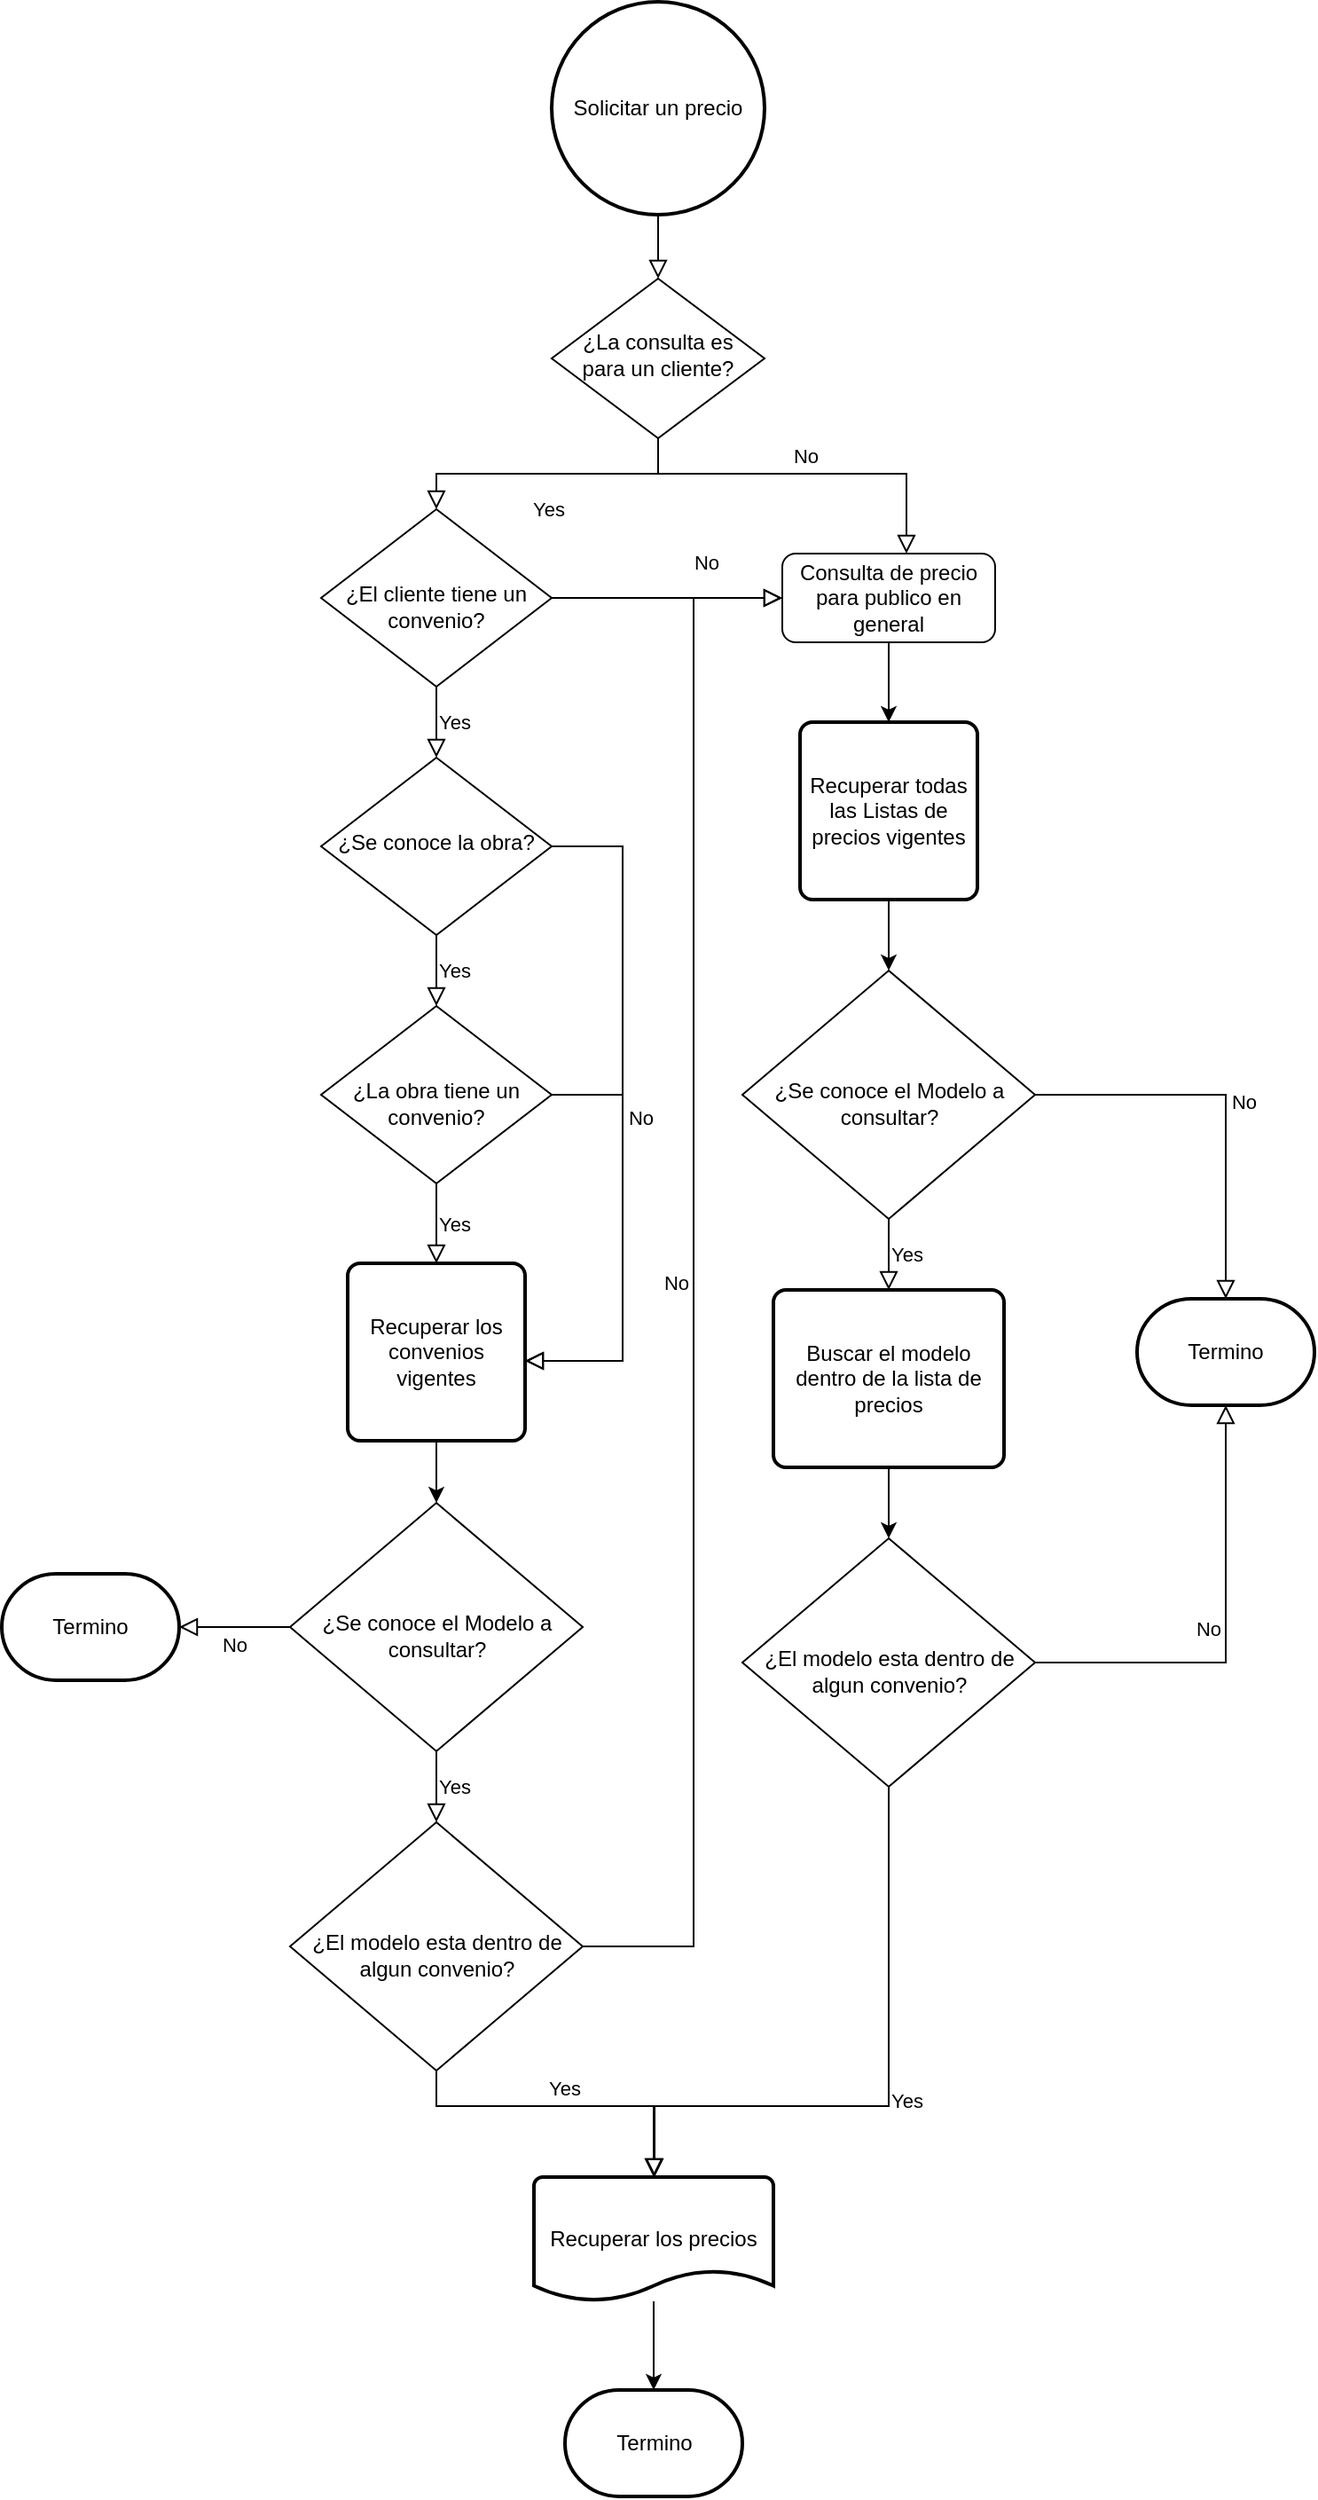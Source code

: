 <mxfile version="17.1.3" type="github" pages="2">
  <diagram id="C5RBs43oDa-KdzZeNtuy" name="Flujo de solicitud de precio">
    <mxGraphModel dx="1944" dy="740" grid="1" gridSize="10" guides="1" tooltips="1" connect="1" arrows="1" fold="1" page="1" pageScale="1" pageWidth="827" pageHeight="1169" math="0" shadow="0">
      <root>
        <mxCell id="WIyWlLk6GJQsqaUBKTNV-0" />
        <mxCell id="WIyWlLk6GJQsqaUBKTNV-1" parent="WIyWlLk6GJQsqaUBKTNV-0" />
        <mxCell id="WIyWlLk6GJQsqaUBKTNV-2" value="" style="rounded=0;html=1;jettySize=auto;orthogonalLoop=1;fontSize=11;endArrow=block;endFill=0;endSize=8;strokeWidth=1;shadow=0;labelBackgroundColor=none;edgeStyle=orthogonalEdgeStyle;exitX=0.5;exitY=1;exitDx=0;exitDy=0;exitPerimeter=0;" parent="WIyWlLk6GJQsqaUBKTNV-1" source="rDK6__GpVOAQKr3N_9s2-52" target="WIyWlLk6GJQsqaUBKTNV-6" edge="1">
          <mxGeometry relative="1" as="geometry">
            <mxPoint x="240" y="120" as="sourcePoint" />
          </mxGeometry>
        </mxCell>
        <mxCell id="WIyWlLk6GJQsqaUBKTNV-4" value="Yes" style="rounded=0;html=1;jettySize=auto;orthogonalLoop=1;fontSize=11;endArrow=block;endFill=0;endSize=8;strokeWidth=1;shadow=0;labelBackgroundColor=none;edgeStyle=orthogonalEdgeStyle;" parent="WIyWlLk6GJQsqaUBKTNV-1" source="WIyWlLk6GJQsqaUBKTNV-6" target="WIyWlLk6GJQsqaUBKTNV-10" edge="1">
          <mxGeometry y="20" relative="1" as="geometry">
            <mxPoint as="offset" />
          </mxGeometry>
        </mxCell>
        <mxCell id="WIyWlLk6GJQsqaUBKTNV-5" value="No" style="edgeStyle=orthogonalEdgeStyle;rounded=0;html=1;jettySize=auto;orthogonalLoop=1;fontSize=11;endArrow=block;endFill=0;endSize=8;strokeWidth=1;shadow=0;labelBackgroundColor=none;labelBorderColor=none;exitX=0.5;exitY=1;exitDx=0;exitDy=0;" parent="WIyWlLk6GJQsqaUBKTNV-1" source="WIyWlLk6GJQsqaUBKTNV-6" target="WIyWlLk6GJQsqaUBKTNV-7" edge="1">
          <mxGeometry y="10" relative="1" as="geometry">
            <mxPoint as="offset" />
            <mxPoint x="380" y="250" as="targetPoint" />
            <Array as="points">
              <mxPoint x="240" y="280" />
              <mxPoint x="380" y="280" />
            </Array>
          </mxGeometry>
        </mxCell>
        <mxCell id="WIyWlLk6GJQsqaUBKTNV-6" value="¿La consulta es para un cliente?" style="rhombus;whiteSpace=wrap;html=1;shadow=0;fontFamily=Helvetica;fontSize=12;align=center;strokeWidth=1;spacing=6;spacingTop=-4;" parent="WIyWlLk6GJQsqaUBKTNV-1" vertex="1">
          <mxGeometry x="180" y="170" width="120" height="90" as="geometry" />
        </mxCell>
        <mxCell id="rDK6__GpVOAQKr3N_9s2-1" value="" style="edgeStyle=orthogonalEdgeStyle;rounded=0;orthogonalLoop=1;jettySize=auto;html=1;labelBackgroundColor=none;labelBorderColor=none;" edge="1" parent="WIyWlLk6GJQsqaUBKTNV-1" source="WIyWlLk6GJQsqaUBKTNV-7" target="rDK6__GpVOAQKr3N_9s2-46">
          <mxGeometry relative="1" as="geometry">
            <mxPoint x="330" y="420" as="targetPoint" />
          </mxGeometry>
        </mxCell>
        <mxCell id="WIyWlLk6GJQsqaUBKTNV-7" value="Consulta de precio para publico en general" style="rounded=1;whiteSpace=wrap;html=1;fontSize=12;glass=0;strokeWidth=1;shadow=0;" parent="WIyWlLk6GJQsqaUBKTNV-1" vertex="1">
          <mxGeometry x="310" y="325" width="120" height="50" as="geometry" />
        </mxCell>
        <mxCell id="WIyWlLk6GJQsqaUBKTNV-8" value="No" style="rounded=0;html=1;jettySize=auto;orthogonalLoop=1;fontSize=11;endArrow=block;endFill=0;endSize=8;strokeWidth=1;shadow=0;labelBackgroundColor=none;edgeStyle=orthogonalEdgeStyle;entryX=0;entryY=0.5;entryDx=0;entryDy=0;" parent="WIyWlLk6GJQsqaUBKTNV-1" source="WIyWlLk6GJQsqaUBKTNV-10" target="WIyWlLk6GJQsqaUBKTNV-7" edge="1">
          <mxGeometry x="0.333" y="20" relative="1" as="geometry">
            <mxPoint as="offset" />
            <mxPoint x="280" y="350" as="targetPoint" />
            <Array as="points">
              <mxPoint x="300" y="350" />
              <mxPoint x="300" y="350" />
            </Array>
          </mxGeometry>
        </mxCell>
        <mxCell id="WIyWlLk6GJQsqaUBKTNV-9" value="Yes" style="edgeStyle=orthogonalEdgeStyle;rounded=0;html=1;jettySize=auto;orthogonalLoop=1;fontSize=11;endArrow=block;endFill=0;endSize=8;strokeWidth=1;shadow=0;labelBackgroundColor=none;exitX=0.5;exitY=1;exitDx=0;exitDy=0;entryX=0.5;entryY=0;entryDx=0;entryDy=0;" parent="WIyWlLk6GJQsqaUBKTNV-1" source="WIyWlLk6GJQsqaUBKTNV-10" target="rDK6__GpVOAQKr3N_9s2-4" edge="1">
          <mxGeometry y="10" relative="1" as="geometry">
            <mxPoint as="offset" />
            <mxPoint x="220.0" y="440" as="targetPoint" />
          </mxGeometry>
        </mxCell>
        <mxCell id="WIyWlLk6GJQsqaUBKTNV-10" value="&lt;br&gt;¿El cliente tiene un convenio?" style="rhombus;whiteSpace=wrap;html=1;shadow=0;fontFamily=Helvetica;fontSize=12;align=center;strokeWidth=1;spacing=6;spacingTop=-4;" parent="WIyWlLk6GJQsqaUBKTNV-1" vertex="1">
          <mxGeometry x="50" y="300" width="130" height="100" as="geometry" />
        </mxCell>
        <mxCell id="rDK6__GpVOAQKr3N_9s2-32" value="" style="edgeStyle=orthogonalEdgeStyle;rounded=0;orthogonalLoop=1;jettySize=auto;html=1;labelBackgroundColor=none;labelBorderColor=none;exitX=0.5;exitY=1;exitDx=0;exitDy=0;" edge="1" parent="WIyWlLk6GJQsqaUBKTNV-1" source="rDK6__GpVOAQKr3N_9s2-46" target="rDK6__GpVOAQKr3N_9s2-20">
          <mxGeometry relative="1" as="geometry">
            <mxPoint x="370.059" y="550" as="sourcePoint" />
          </mxGeometry>
        </mxCell>
        <mxCell id="rDK6__GpVOAQKr3N_9s2-4" value="¿Se conoce la obra?" style="rhombus;whiteSpace=wrap;html=1;shadow=0;fontFamily=Helvetica;fontSize=12;align=center;strokeWidth=1;spacing=6;spacingTop=-4;" vertex="1" parent="WIyWlLk6GJQsqaUBKTNV-1">
          <mxGeometry x="50" y="440" width="130" height="100" as="geometry" />
        </mxCell>
        <mxCell id="rDK6__GpVOAQKr3N_9s2-6" value="&lt;br&gt;¿La obra tiene un convenio?" style="rhombus;whiteSpace=wrap;html=1;shadow=0;fontFamily=Helvetica;fontSize=12;align=center;strokeWidth=1;spacing=6;spacingTop=-4;" vertex="1" parent="WIyWlLk6GJQsqaUBKTNV-1">
          <mxGeometry x="50" y="580" width="130" height="100" as="geometry" />
        </mxCell>
        <mxCell id="rDK6__GpVOAQKr3N_9s2-9" value="Yes" style="edgeStyle=orthogonalEdgeStyle;rounded=0;html=1;jettySize=auto;orthogonalLoop=1;fontSize=11;endArrow=block;endFill=0;endSize=8;strokeWidth=1;shadow=0;labelBackgroundColor=none;exitX=0.5;exitY=1;exitDx=0;exitDy=0;entryX=0.5;entryY=0;entryDx=0;entryDy=0;" edge="1" parent="WIyWlLk6GJQsqaUBKTNV-1" source="rDK6__GpVOAQKr3N_9s2-4" target="rDK6__GpVOAQKr3N_9s2-6">
          <mxGeometry y="10" relative="1" as="geometry">
            <mxPoint as="offset" />
            <mxPoint x="125.0" y="410" as="sourcePoint" />
            <mxPoint x="125.0" y="450" as="targetPoint" />
          </mxGeometry>
        </mxCell>
        <mxCell id="rDK6__GpVOAQKr3N_9s2-14" value="Yes" style="edgeStyle=orthogonalEdgeStyle;rounded=0;html=1;jettySize=auto;orthogonalLoop=1;fontSize=11;endArrow=block;endFill=0;endSize=8;strokeWidth=1;shadow=0;labelBackgroundColor=none;exitX=0.5;exitY=1;exitDx=0;exitDy=0;entryX=0.5;entryY=0;entryDx=0;entryDy=0;" edge="1" parent="WIyWlLk6GJQsqaUBKTNV-1" source="rDK6__GpVOAQKr3N_9s2-6" target="rDK6__GpVOAQKr3N_9s2-45">
          <mxGeometry y="10" relative="1" as="geometry">
            <mxPoint as="offset" />
            <mxPoint x="125.0" y="550" as="sourcePoint" />
            <mxPoint x="115" y="730.0" as="targetPoint" />
          </mxGeometry>
        </mxCell>
        <mxCell id="rDK6__GpVOAQKr3N_9s2-15" value="No" style="edgeStyle=orthogonalEdgeStyle;rounded=0;html=1;jettySize=auto;orthogonalLoop=1;fontSize=11;endArrow=block;endFill=0;endSize=8;strokeWidth=1;shadow=0;labelBackgroundColor=none;exitX=1;exitY=0.5;exitDx=0;exitDy=0;" edge="1" parent="WIyWlLk6GJQsqaUBKTNV-1" source="rDK6__GpVOAQKr3N_9s2-4" target="rDK6__GpVOAQKr3N_9s2-45">
          <mxGeometry y="10" relative="1" as="geometry">
            <mxPoint as="offset" />
            <mxPoint x="135.0" y="560" as="sourcePoint" />
            <mxPoint x="175" y="755.0" as="targetPoint" />
            <Array as="points">
              <mxPoint x="220" y="490" />
              <mxPoint x="220" y="780" />
            </Array>
          </mxGeometry>
        </mxCell>
        <mxCell id="rDK6__GpVOAQKr3N_9s2-16" value="" style="edgeStyle=orthogonalEdgeStyle;rounded=0;html=1;jettySize=auto;orthogonalLoop=1;fontSize=11;endArrow=block;endFill=0;endSize=8;strokeWidth=1;shadow=0;labelBackgroundColor=none;exitX=1;exitY=0.5;exitDx=0;exitDy=0;" edge="1" parent="WIyWlLk6GJQsqaUBKTNV-1" source="rDK6__GpVOAQKr3N_9s2-6" target="rDK6__GpVOAQKr3N_9s2-45">
          <mxGeometry y="10" relative="1" as="geometry">
            <mxPoint as="offset" />
            <mxPoint x="145.0" y="570" as="sourcePoint" />
            <mxPoint x="175" y="755.0" as="targetPoint" />
            <Array as="points">
              <mxPoint x="220" y="630" />
              <mxPoint x="220" y="780" />
            </Array>
          </mxGeometry>
        </mxCell>
        <mxCell id="rDK6__GpVOAQKr3N_9s2-36" value="" style="edgeStyle=orthogonalEdgeStyle;rounded=0;orthogonalLoop=1;jettySize=auto;html=1;labelBackgroundColor=none;labelBorderColor=none;" edge="1" parent="WIyWlLk6GJQsqaUBKTNV-1" source="rDK6__GpVOAQKr3N_9s2-45" target="rDK6__GpVOAQKr3N_9s2-33">
          <mxGeometry relative="1" as="geometry">
            <mxPoint x="115" y="860.0" as="sourcePoint" />
          </mxGeometry>
        </mxCell>
        <mxCell id="rDK6__GpVOAQKr3N_9s2-20" value="&lt;br&gt;¿Se conoce el Modelo a consultar?" style="rhombus;whiteSpace=wrap;html=1;shadow=0;fontFamily=Helvetica;fontSize=12;align=center;strokeWidth=1;spacing=6;spacingTop=-4;" vertex="1" parent="WIyWlLk6GJQsqaUBKTNV-1">
          <mxGeometry x="287.5" y="560" width="165" height="140" as="geometry" />
        </mxCell>
        <mxCell id="rDK6__GpVOAQKr3N_9s2-22" value="Yes" style="edgeStyle=orthogonalEdgeStyle;rounded=0;html=1;jettySize=auto;orthogonalLoop=1;fontSize=11;endArrow=block;endFill=0;endSize=8;strokeWidth=1;shadow=0;labelBackgroundColor=none;exitX=0.5;exitY=1;exitDx=0;exitDy=0;" edge="1" parent="WIyWlLk6GJQsqaUBKTNV-1" source="rDK6__GpVOAQKr3N_9s2-20" target="rDK6__GpVOAQKr3N_9s2-31">
          <mxGeometry y="10" relative="1" as="geometry">
            <mxPoint as="offset" />
            <mxPoint x="230" y="680.0" as="sourcePoint" />
            <mxPoint x="240" y="1110.0" as="targetPoint" />
          </mxGeometry>
        </mxCell>
        <mxCell id="rDK6__GpVOAQKr3N_9s2-25" value="No" style="edgeStyle=orthogonalEdgeStyle;rounded=0;html=1;jettySize=auto;orthogonalLoop=1;fontSize=11;endArrow=block;endFill=0;endSize=8;strokeWidth=1;shadow=0;labelBackgroundColor=none;labelBorderColor=none;exitX=1;exitY=0.5;exitDx=0;exitDy=0;" edge="1" parent="WIyWlLk6GJQsqaUBKTNV-1" source="rDK6__GpVOAQKr3N_9s2-20" target="8aNIE8_wmK38C1dZOeOX-0">
          <mxGeometry y="10" relative="1" as="geometry">
            <mxPoint as="offset" />
            <mxPoint x="410" y="940" as="sourcePoint" />
            <mxPoint x="580" y="750" as="targetPoint" />
            <Array as="points" />
          </mxGeometry>
        </mxCell>
        <mxCell id="rDK6__GpVOAQKr3N_9s2-49" value="" style="edgeStyle=orthogonalEdgeStyle;rounded=0;orthogonalLoop=1;jettySize=auto;html=1;labelBackgroundColor=none;labelBorderColor=none;" edge="1" parent="WIyWlLk6GJQsqaUBKTNV-1" source="rDK6__GpVOAQKr3N_9s2-31" target="rDK6__GpVOAQKr3N_9s2-48">
          <mxGeometry relative="1" as="geometry" />
        </mxCell>
        <mxCell id="rDK6__GpVOAQKr3N_9s2-31" value="Buscar el modelo dentro de la lista de precios" style="rounded=1;whiteSpace=wrap;html=1;absoluteArcSize=1;arcSize=14;strokeWidth=2;" vertex="1" parent="WIyWlLk6GJQsqaUBKTNV-1">
          <mxGeometry x="305" y="740" width="130" height="100" as="geometry" />
        </mxCell>
        <mxCell id="rDK6__GpVOAQKr3N_9s2-33" value="&lt;br&gt;¿Se conoce el Modelo a consultar?" style="rhombus;whiteSpace=wrap;html=1;shadow=0;fontFamily=Helvetica;fontSize=12;align=center;strokeWidth=1;spacing=6;spacingTop=-4;" vertex="1" parent="WIyWlLk6GJQsqaUBKTNV-1">
          <mxGeometry x="32.5" y="860" width="165" height="140" as="geometry" />
        </mxCell>
        <mxCell id="rDK6__GpVOAQKr3N_9s2-35" value="No" style="edgeStyle=orthogonalEdgeStyle;rounded=0;html=1;jettySize=auto;orthogonalLoop=1;fontSize=11;endArrow=block;endFill=0;endSize=8;strokeWidth=1;shadow=0;labelBackgroundColor=none;labelBorderColor=none;exitX=0;exitY=0.5;exitDx=0;exitDy=0;" edge="1" parent="WIyWlLk6GJQsqaUBKTNV-1" source="rDK6__GpVOAQKr3N_9s2-33" target="8aNIE8_wmK38C1dZOeOX-1">
          <mxGeometry y="10" relative="1" as="geometry">
            <mxPoint as="offset" />
            <mxPoint x="-30" y="990.0" as="sourcePoint" />
            <mxPoint x="-20" y="930" as="targetPoint" />
            <Array as="points" />
          </mxGeometry>
        </mxCell>
        <mxCell id="rDK6__GpVOAQKr3N_9s2-39" value="Yes" style="edgeStyle=orthogonalEdgeStyle;rounded=0;html=1;jettySize=auto;orthogonalLoop=1;fontSize=11;endArrow=block;endFill=0;endSize=8;strokeWidth=1;shadow=0;labelBackgroundColor=none;exitX=0.5;exitY=1;exitDx=0;exitDy=0;entryX=0.5;entryY=0;entryDx=0;entryDy=0;" edge="1" parent="WIyWlLk6GJQsqaUBKTNV-1" source="rDK6__GpVOAQKr3N_9s2-33" target="rDK6__GpVOAQKr3N_9s2-40">
          <mxGeometry y="10" relative="1" as="geometry">
            <mxPoint as="offset" />
            <mxPoint x="224.94" y="980.0" as="sourcePoint" />
            <mxPoint x="115" y="1069" as="targetPoint" />
            <Array as="points" />
          </mxGeometry>
        </mxCell>
        <mxCell id="rDK6__GpVOAQKr3N_9s2-40" value="&lt;br&gt;¿El modelo esta dentro de algun convenio?" style="rhombus;whiteSpace=wrap;html=1;shadow=0;fontFamily=Helvetica;fontSize=12;align=center;strokeWidth=1;spacing=6;spacingTop=-4;" vertex="1" parent="WIyWlLk6GJQsqaUBKTNV-1">
          <mxGeometry x="32.5" y="1040" width="165" height="140" as="geometry" />
        </mxCell>
        <mxCell id="rDK6__GpVOAQKr3N_9s2-42" value="Yes" style="edgeStyle=orthogonalEdgeStyle;rounded=0;html=1;jettySize=auto;orthogonalLoop=1;fontSize=11;endArrow=block;endFill=0;endSize=8;strokeWidth=1;shadow=0;labelBackgroundColor=none;exitX=0.5;exitY=1;exitDx=0;exitDy=0;" edge="1" parent="WIyWlLk6GJQsqaUBKTNV-1" source="rDK6__GpVOAQKr3N_9s2-40" target="rDK6__GpVOAQKr3N_9s2-44">
          <mxGeometry y="10" relative="1" as="geometry">
            <mxPoint as="offset" />
            <mxPoint x="125" y="1037" as="sourcePoint" />
            <mxPoint x="115" y="1240" as="targetPoint" />
            <Array as="points">
              <mxPoint x="115" y="1200" />
              <mxPoint x="238" y="1200" />
            </Array>
          </mxGeometry>
        </mxCell>
        <mxCell id="rDK6__GpVOAQKr3N_9s2-43" value="No" style="edgeStyle=orthogonalEdgeStyle;rounded=0;html=1;jettySize=auto;orthogonalLoop=1;fontSize=11;endArrow=block;endFill=0;endSize=8;strokeWidth=1;shadow=0;labelBackgroundColor=none;labelBorderColor=none;exitX=1;exitY=0.5;exitDx=0;exitDy=0;entryX=0;entryY=0.5;entryDx=0;entryDy=0;" edge="1" parent="WIyWlLk6GJQsqaUBKTNV-1" source="rDK6__GpVOAQKr3N_9s2-40" target="WIyWlLk6GJQsqaUBKTNV-7">
          <mxGeometry y="10" relative="1" as="geometry">
            <mxPoint as="offset" />
            <mxPoint x="42.5" y="967" as="sourcePoint" />
            <mxPoint x="-10" y="967" as="targetPoint" />
            <Array as="points">
              <mxPoint x="260" y="1110" />
              <mxPoint x="260" y="350" />
            </Array>
          </mxGeometry>
        </mxCell>
        <mxCell id="rDK6__GpVOAQKr3N_9s2-54" value="" style="edgeStyle=orthogonalEdgeStyle;rounded=0;orthogonalLoop=1;jettySize=auto;html=1;labelBackgroundColor=none;labelBorderColor=none;entryX=0.5;entryY=0;entryDx=0;entryDy=0;entryPerimeter=0;" edge="1" parent="WIyWlLk6GJQsqaUBKTNV-1" source="rDK6__GpVOAQKr3N_9s2-44" target="8aNIE8_wmK38C1dZOeOX-2">
          <mxGeometry relative="1" as="geometry">
            <mxPoint x="238.0" y="1352" as="targetPoint" />
          </mxGeometry>
        </mxCell>
        <mxCell id="rDK6__GpVOAQKr3N_9s2-44" value="&lt;span&gt;Recuperar los precios&lt;/span&gt;" style="strokeWidth=2;html=1;shape=mxgraph.flowchart.document2;whiteSpace=wrap;size=0.25;" vertex="1" parent="WIyWlLk6GJQsqaUBKTNV-1">
          <mxGeometry x="170" y="1240" width="135" height="70" as="geometry" />
        </mxCell>
        <mxCell id="rDK6__GpVOAQKr3N_9s2-45" value="&lt;span&gt;Recuperar los convenios vigentes&lt;/span&gt;" style="rounded=1;whiteSpace=wrap;html=1;absoluteArcSize=1;arcSize=14;strokeWidth=2;" vertex="1" parent="WIyWlLk6GJQsqaUBKTNV-1">
          <mxGeometry x="65" y="725" width="100" height="100" as="geometry" />
        </mxCell>
        <mxCell id="rDK6__GpVOAQKr3N_9s2-46" value="Recuperar todas las Listas de precios vigentes" style="rounded=1;whiteSpace=wrap;html=1;absoluteArcSize=1;arcSize=14;strokeWidth=2;" vertex="1" parent="WIyWlLk6GJQsqaUBKTNV-1">
          <mxGeometry x="320" y="420" width="100" height="100" as="geometry" />
        </mxCell>
        <mxCell id="rDK6__GpVOAQKr3N_9s2-48" value="&lt;br&gt;¿El modelo esta dentro de algun convenio?" style="rhombus;whiteSpace=wrap;html=1;shadow=0;fontFamily=Helvetica;fontSize=12;align=center;strokeWidth=1;spacing=6;spacingTop=-4;" vertex="1" parent="WIyWlLk6GJQsqaUBKTNV-1">
          <mxGeometry x="287.5" y="880" width="165" height="140" as="geometry" />
        </mxCell>
        <mxCell id="rDK6__GpVOAQKr3N_9s2-50" value="Yes" style="edgeStyle=orthogonalEdgeStyle;rounded=0;html=1;jettySize=auto;orthogonalLoop=1;fontSize=11;endArrow=block;endFill=0;endSize=8;strokeWidth=1;shadow=0;labelBackgroundColor=none;exitX=0.5;exitY=1;exitDx=0;exitDy=0;entryX=0.5;entryY=0;entryDx=0;entryDy=0;entryPerimeter=0;" edge="1" parent="WIyWlLk6GJQsqaUBKTNV-1" source="rDK6__GpVOAQKr3N_9s2-48" target="rDK6__GpVOAQKr3N_9s2-44">
          <mxGeometry y="10" relative="1" as="geometry">
            <mxPoint as="offset" />
            <mxPoint x="380" y="1027" as="sourcePoint" />
            <mxPoint x="380" y="1067" as="targetPoint" />
            <Array as="points">
              <mxPoint x="370" y="1200" />
              <mxPoint x="237" y="1200" />
            </Array>
          </mxGeometry>
        </mxCell>
        <mxCell id="rDK6__GpVOAQKr3N_9s2-51" value="No" style="edgeStyle=orthogonalEdgeStyle;rounded=0;html=1;jettySize=auto;orthogonalLoop=1;fontSize=11;endArrow=block;endFill=0;endSize=8;strokeWidth=1;shadow=0;labelBackgroundColor=none;labelBorderColor=none;" edge="1" parent="WIyWlLk6GJQsqaUBKTNV-1" source="rDK6__GpVOAQKr3N_9s2-48" target="8aNIE8_wmK38C1dZOeOX-0">
          <mxGeometry y="10" relative="1" as="geometry">
            <mxPoint as="offset" />
            <mxPoint x="490" y="955" as="sourcePoint" />
            <mxPoint x="580" y="800" as="targetPoint" />
            <Array as="points" />
          </mxGeometry>
        </mxCell>
        <mxCell id="rDK6__GpVOAQKr3N_9s2-52" value="&lt;span&gt;Solicitar un precio&lt;/span&gt;" style="strokeWidth=2;html=1;shape=mxgraph.flowchart.start_2;whiteSpace=wrap;" vertex="1" parent="WIyWlLk6GJQsqaUBKTNV-1">
          <mxGeometry x="180" y="14" width="120" height="120" as="geometry" />
        </mxCell>
        <mxCell id="8aNIE8_wmK38C1dZOeOX-0" value="Termino" style="strokeWidth=2;html=1;shape=mxgraph.flowchart.terminator;whiteSpace=wrap;" vertex="1" parent="WIyWlLk6GJQsqaUBKTNV-1">
          <mxGeometry x="510" y="745" width="100" height="60" as="geometry" />
        </mxCell>
        <mxCell id="8aNIE8_wmK38C1dZOeOX-1" value="Termino" style="strokeWidth=2;html=1;shape=mxgraph.flowchart.terminator;whiteSpace=wrap;" vertex="1" parent="WIyWlLk6GJQsqaUBKTNV-1">
          <mxGeometry x="-130" y="900" width="100" height="60" as="geometry" />
        </mxCell>
        <mxCell id="8aNIE8_wmK38C1dZOeOX-2" value="Termino" style="strokeWidth=2;html=1;shape=mxgraph.flowchart.terminator;whiteSpace=wrap;" vertex="1" parent="WIyWlLk6GJQsqaUBKTNV-1">
          <mxGeometry x="187.5" y="1360" width="100" height="60" as="geometry" />
        </mxCell>
      </root>
    </mxGraphModel>
  </diagram>
  <diagram id="tkeTINmLP25kF6V01byp" name="Flujo de calculo de precio">
    <mxGraphModel dx="978" dy="648" grid="1" gridSize="10" guides="1" tooltips="1" connect="1" arrows="1" fold="1" page="1" pageScale="1" pageWidth="827" pageHeight="1169" math="0" shadow="0">
      <root>
        <mxCell id="AycRurIFeHXGNV_ONtf5-0" />
        <mxCell id="AycRurIFeHXGNV_ONtf5-1" parent="AycRurIFeHXGNV_ONtf5-0" />
        <mxCell id="1ZmbjhoFTrGYq9R0Wcaq-3" value="" style="edgeStyle=orthogonalEdgeStyle;rounded=0;orthogonalLoop=1;jettySize=auto;html=1;labelBackgroundColor=none;labelBorderColor=none;" edge="1" parent="AycRurIFeHXGNV_ONtf5-1" source="Y2u3XOPBPvtCp6tyAg6w-0" target="SNXXNFA4zhosNcjjcWGd-0">
          <mxGeometry relative="1" as="geometry" />
        </mxCell>
        <mxCell id="Y2u3XOPBPvtCp6tyAg6w-0" value="Calculo de precio" style="strokeWidth=2;html=1;shape=mxgraph.flowchart.start_2;whiteSpace=wrap;" vertex="1" parent="AycRurIFeHXGNV_ONtf5-1">
          <mxGeometry x="340" y="30" width="100" height="100" as="geometry" />
        </mxCell>
        <mxCell id="1ZmbjhoFTrGYq9R0Wcaq-2" value="" style="edgeStyle=orthogonalEdgeStyle;rounded=0;orthogonalLoop=1;jettySize=auto;html=1;labelBackgroundColor=none;labelBorderColor=none;" edge="1" parent="AycRurIFeHXGNV_ONtf5-1" source="SNXXNFA4zhosNcjjcWGd-0" target="SNXXNFA4zhosNcjjcWGd-1">
          <mxGeometry relative="1" as="geometry" />
        </mxCell>
        <mxCell id="SNXXNFA4zhosNcjjcWGd-0" value="Datos de modelo a consultar&lt;br&gt;Turno&lt;br&gt;Tarifa&lt;br&gt;Días por cobrar&lt;br&gt;Lista de precios a consultar&lt;br&gt;Fecha Inicio&lt;br&gt;Fecha termino&lt;br&gt;Cobrar domingos&lt;br&gt;Impuesto&lt;br&gt;Sucursal" style="shape=parallelogram;html=1;strokeWidth=2;perimeter=parallelogramPerimeter;whiteSpace=wrap;rounded=1;arcSize=12;size=0.23;" vertex="1" parent="AycRurIFeHXGNV_ONtf5-1">
          <mxGeometry x="237.5" y="160" width="305" height="160" as="geometry" />
        </mxCell>
        <mxCell id="1ZmbjhoFTrGYq9R0Wcaq-1" value="" style="edgeStyle=orthogonalEdgeStyle;rounded=0;orthogonalLoop=1;jettySize=auto;html=1;labelBackgroundColor=none;labelBorderColor=none;" edge="1" parent="AycRurIFeHXGNV_ONtf5-1" source="SNXXNFA4zhosNcjjcWGd-1" target="1ZmbjhoFTrGYq9R0Wcaq-0">
          <mxGeometry relative="1" as="geometry" />
        </mxCell>
        <mxCell id="SNXXNFA4zhosNcjjcWGd-1" value="Proceso de solicitud de precios" style="rounded=1;whiteSpace=wrap;html=1;absoluteArcSize=1;arcSize=14;strokeWidth=2;" vertex="1" parent="AycRurIFeHXGNV_ONtf5-1">
          <mxGeometry x="340" y="350" width="100" height="100" as="geometry" />
        </mxCell>
        <mxCell id="1ZmbjhoFTrGYq9R0Wcaq-0" value="¿Existen precio?" style="strokeWidth=2;html=1;shape=mxgraph.flowchart.decision;whiteSpace=wrap;" vertex="1" parent="AycRurIFeHXGNV_ONtf5-1">
          <mxGeometry x="325" y="480" width="130" height="105" as="geometry" />
        </mxCell>
        <mxCell id="Rszky7Ii1yO0wBHhgSci-0" value="Yes" style="edgeStyle=orthogonalEdgeStyle;rounded=0;html=1;jettySize=auto;orthogonalLoop=1;fontSize=11;endArrow=block;endFill=0;endSize=8;strokeWidth=1;shadow=0;labelBackgroundColor=none;exitX=0.5;exitY=1;exitDx=0;exitDy=0;exitPerimeter=0;" edge="1" parent="AycRurIFeHXGNV_ONtf5-1" source="1ZmbjhoFTrGYq9R0Wcaq-0" target="Rszky7Ii1yO0wBHhgSci-1">
          <mxGeometry y="10" relative="1" as="geometry">
            <mxPoint as="offset" />
            <mxPoint x="115" y="680" as="sourcePoint" />
            <mxPoint x="390" y="650" as="targetPoint" />
          </mxGeometry>
        </mxCell>
        <mxCell id="tzfq93el78FhRfvDYLIi-1" value="" style="edgeStyle=orthogonalEdgeStyle;rounded=0;orthogonalLoop=1;jettySize=auto;html=1;labelBackgroundColor=none;labelBorderColor=none;" edge="1" parent="AycRurIFeHXGNV_ONtf5-1" source="Rszky7Ii1yO0wBHhgSci-1" target="tzfq93el78FhRfvDYLIi-0">
          <mxGeometry relative="1" as="geometry" />
        </mxCell>
        <mxCell id="Rszky7Ii1yO0wBHhgSci-1" value="Localizar la tarifa requerida y aplicarla" style="rounded=1;whiteSpace=wrap;html=1;absoluteArcSize=1;arcSize=14;strokeWidth=2;" vertex="1" parent="AycRurIFeHXGNV_ONtf5-1">
          <mxGeometry x="340" y="630" width="100" height="100" as="geometry" />
        </mxCell>
        <mxCell id="Rszky7Ii1yO0wBHhgSci-2" value="No" style="edgeStyle=orthogonalEdgeStyle;rounded=0;html=1;jettySize=auto;orthogonalLoop=1;fontSize=11;endArrow=block;endFill=0;endSize=8;strokeWidth=1;shadow=0;labelBackgroundColor=none;exitX=1;exitY=0.5;exitDx=0;exitDy=0;exitPerimeter=0;" edge="1" parent="AycRurIFeHXGNV_ONtf5-1" source="1ZmbjhoFTrGYq9R0Wcaq-0" target="Rszky7Ii1yO0wBHhgSci-3">
          <mxGeometry y="10" relative="1" as="geometry">
            <mxPoint as="offset" />
            <mxPoint x="400" y="595" as="sourcePoint" />
            <mxPoint x="550" y="530" as="targetPoint" />
          </mxGeometry>
        </mxCell>
        <mxCell id="Rszky7Ii1yO0wBHhgSci-3" value="Termino" style="strokeWidth=2;html=1;shape=mxgraph.flowchart.terminator;whiteSpace=wrap;" vertex="1" parent="AycRurIFeHXGNV_ONtf5-1">
          <mxGeometry x="530" y="502.5" width="100" height="60" as="geometry" />
        </mxCell>
        <mxCell id="tzfq93el78FhRfvDYLIi-3" value="" style="edgeStyle=orthogonalEdgeStyle;rounded=0;orthogonalLoop=1;jettySize=auto;html=1;labelBackgroundColor=none;labelBorderColor=none;" edge="1" parent="AycRurIFeHXGNV_ONtf5-1" source="tzfq93el78FhRfvDYLIi-0" target="tzfq93el78FhRfvDYLIi-2">
          <mxGeometry relative="1" as="geometry" />
        </mxCell>
        <mxCell id="tzfq93el78FhRfvDYLIi-0" value="Localizar los días solicitados para renta y multiplicarla por el valor previamente obtenido" style="rounded=1;whiteSpace=wrap;html=1;absoluteArcSize=1;arcSize=14;strokeWidth=2;" vertex="1" parent="AycRurIFeHXGNV_ONtf5-1">
          <mxGeometry x="320" y="760" width="140" height="110" as="geometry" />
        </mxCell>
        <mxCell id="tzfq93el78FhRfvDYLIi-5" value="" style="edgeStyle=orthogonalEdgeStyle;rounded=0;orthogonalLoop=1;jettySize=auto;html=1;labelBackgroundColor=none;labelBorderColor=none;" edge="1" parent="AycRurIFeHXGNV_ONtf5-1" source="tzfq93el78FhRfvDYLIi-2" target="tzfq93el78FhRfvDYLIi-4">
          <mxGeometry relative="1" as="geometry" />
        </mxCell>
        <mxCell id="tzfq93el78FhRfvDYLIi-2" value="Localizar el turno y aplicarlo" style="rounded=1;whiteSpace=wrap;html=1;absoluteArcSize=1;arcSize=14;strokeWidth=2;" vertex="1" parent="AycRurIFeHXGNV_ONtf5-1">
          <mxGeometry x="340" y="900" width="100" height="100" as="geometry" />
        </mxCell>
        <mxCell id="tzfq93el78FhRfvDYLIi-8" value="" style="edgeStyle=orthogonalEdgeStyle;rounded=0;orthogonalLoop=1;jettySize=auto;html=1;labelBackgroundColor=none;labelBorderColor=none;" edge="1" parent="AycRurIFeHXGNV_ONtf5-1" source="tzfq93el78FhRfvDYLIi-4" target="tzfq93el78FhRfvDYLIi-7">
          <mxGeometry relative="1" as="geometry" />
        </mxCell>
        <mxCell id="tzfq93el78FhRfvDYLIi-4" value="Localizar impuesto y aplicarlo" style="rounded=1;whiteSpace=wrap;html=1;absoluteArcSize=1;arcSize=14;strokeWidth=2;" vertex="1" parent="AycRurIFeHXGNV_ONtf5-1">
          <mxGeometry x="340" y="1040" width="100" height="100" as="geometry" />
        </mxCell>
        <mxCell id="tzfq93el78FhRfvDYLIi-7" value="Termino" style="strokeWidth=2;html=1;shape=mxgraph.flowchart.terminator;whiteSpace=wrap;" vertex="1" parent="AycRurIFeHXGNV_ONtf5-1">
          <mxGeometry x="340" y="1180" width="100" height="60" as="geometry" />
        </mxCell>
      </root>
    </mxGraphModel>
  </diagram>
</mxfile>
